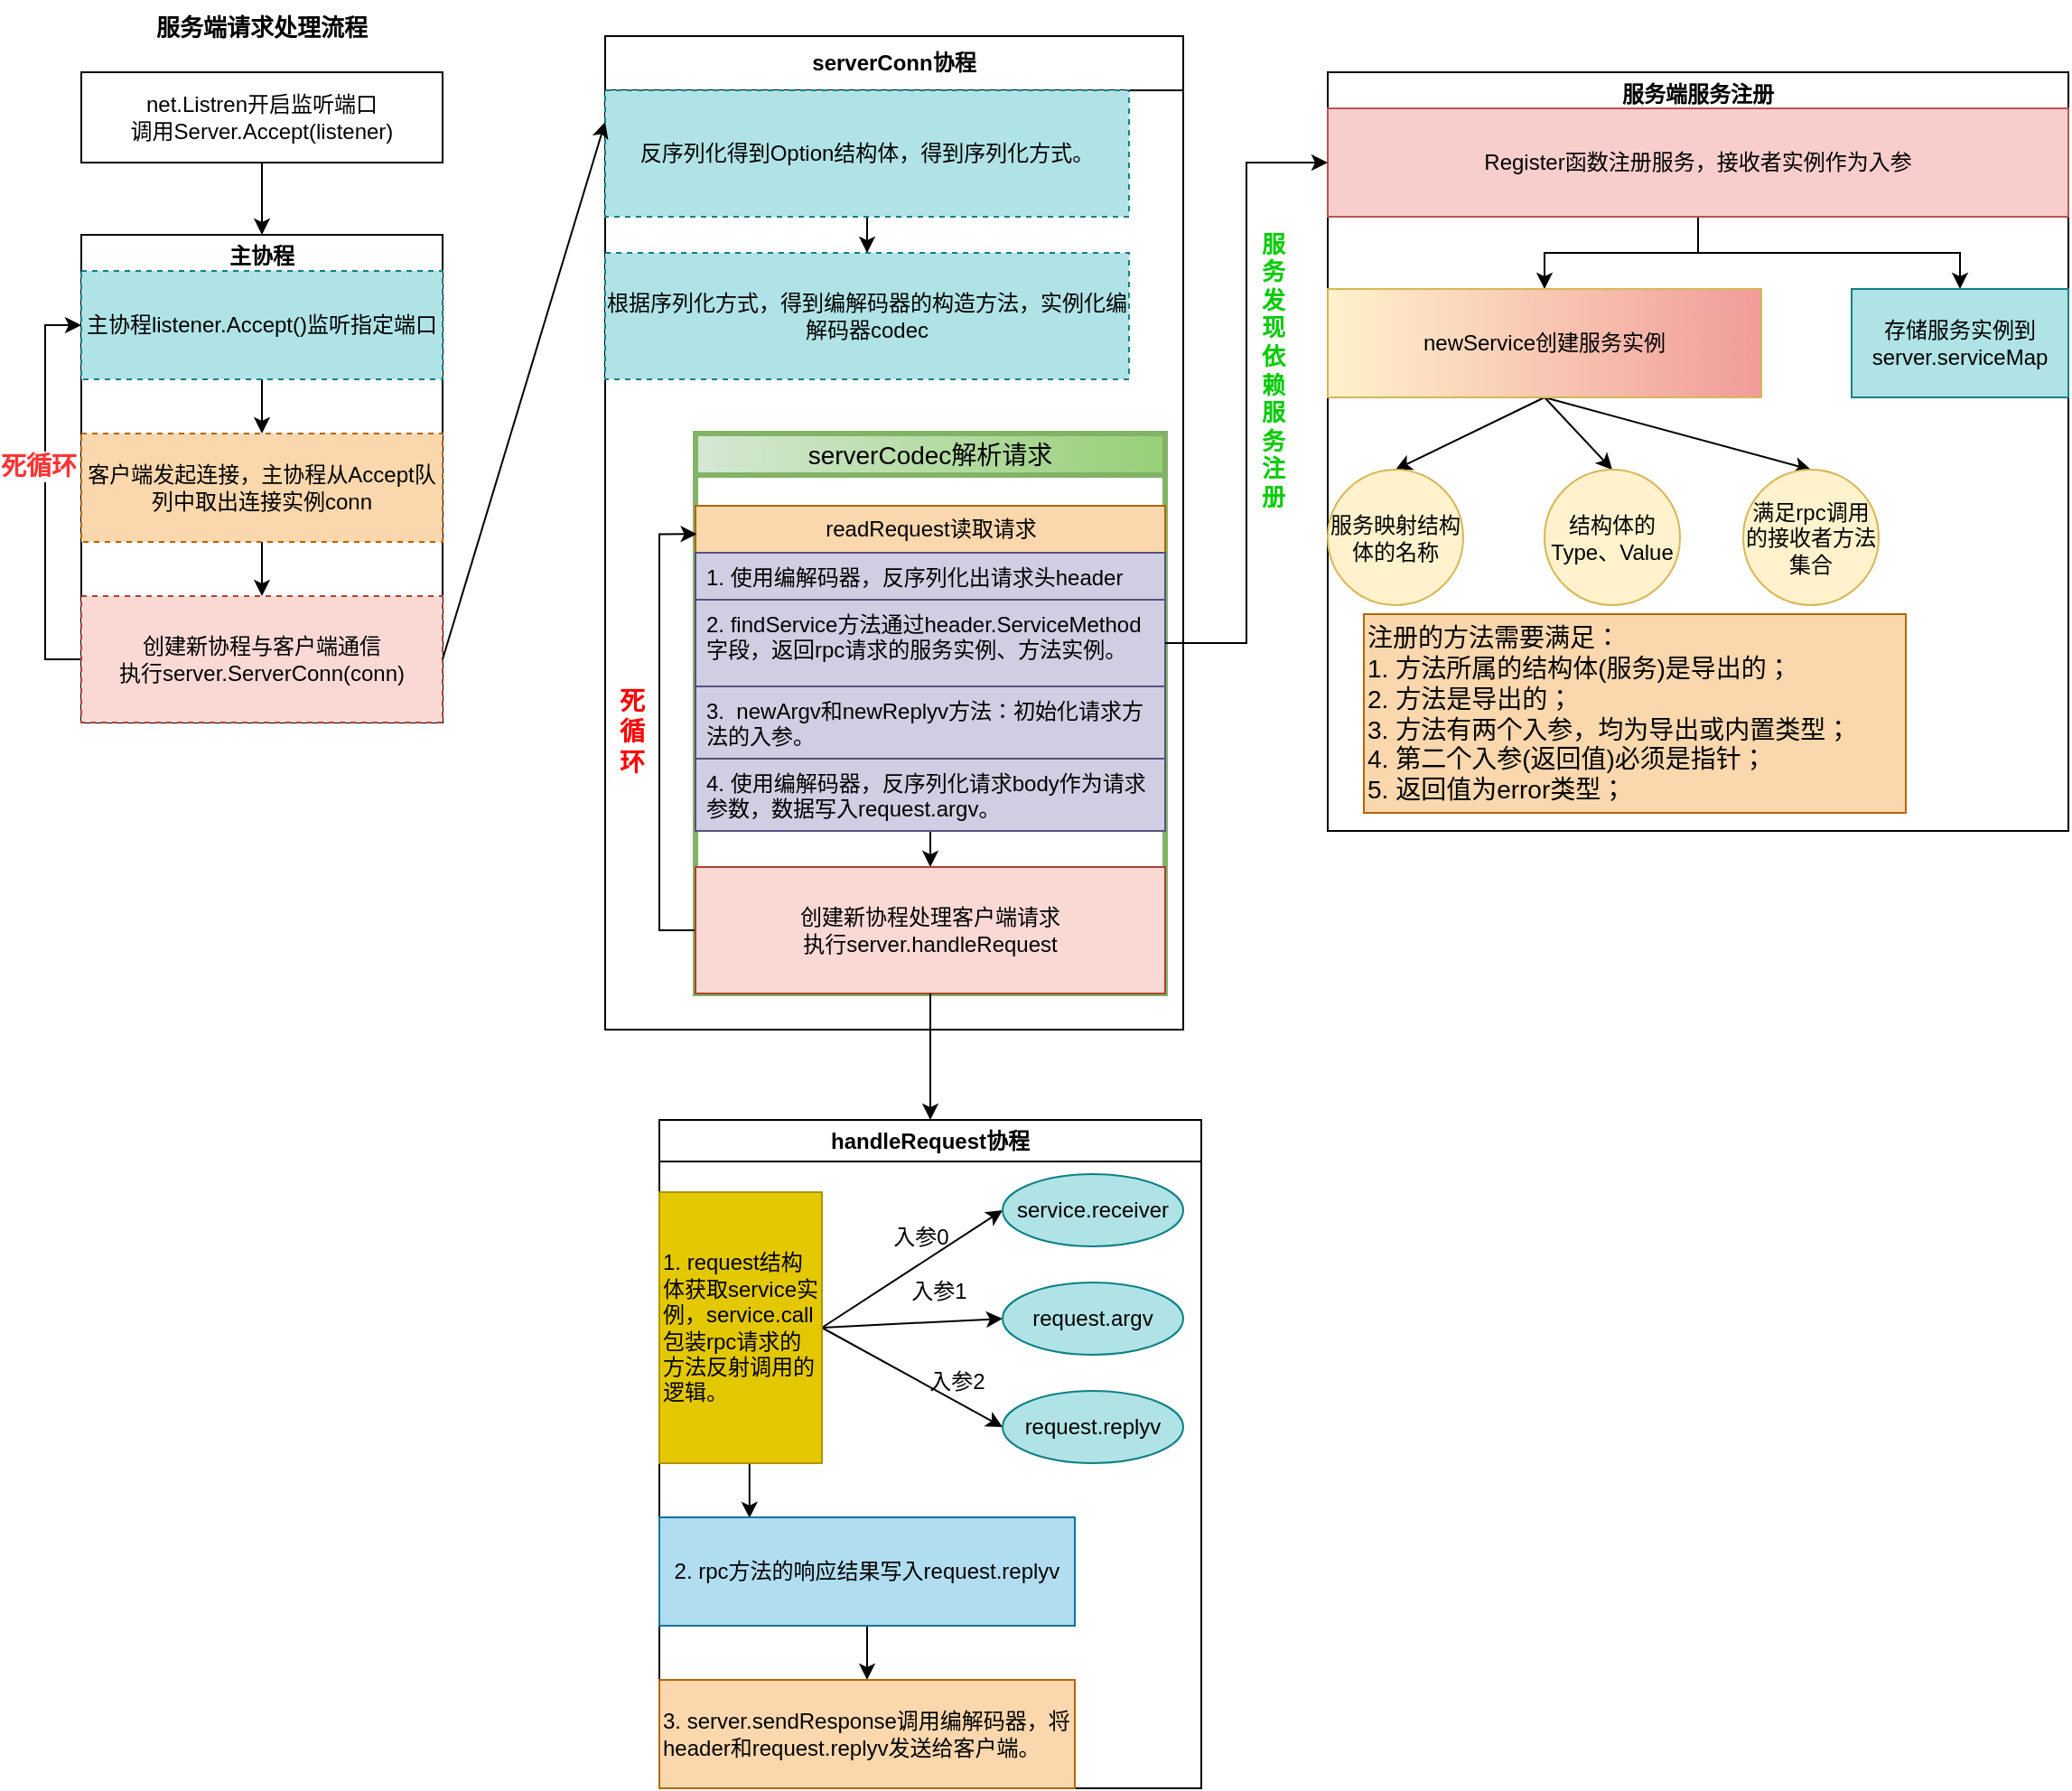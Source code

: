 <mxfile version="21.2.1" type="github">
  <diagram name="Page-1" id="2YBvvXClWsGukQMizWep">
    <mxGraphModel dx="1050" dy="1725" grid="1" gridSize="10" guides="1" tooltips="1" connect="1" arrows="1" fold="1" page="1" pageScale="1" pageWidth="850" pageHeight="1100" math="0" shadow="0">
      <root>
        <mxCell id="0" />
        <mxCell id="1" parent="0" />
        <mxCell id="AKxP44dEs1LPNEmno9JI-61" style="edgeStyle=orthogonalEdgeStyle;rounded=0;orthogonalLoop=1;jettySize=auto;html=1;exitX=0.5;exitY=1;exitDx=0;exitDy=0;fontSize=14;fontColor=#FF3333;" parent="1" source="AKxP44dEs1LPNEmno9JI-1" target="AKxP44dEs1LPNEmno9JI-43" edge="1">
          <mxGeometry relative="1" as="geometry" />
        </mxCell>
        <mxCell id="AKxP44dEs1LPNEmno9JI-1" value="net.Listren开启监听端口&lt;br&gt;调用Server.Accept(listener)" style="rounded=0;whiteSpace=wrap;html=1;" parent="1" vertex="1">
          <mxGeometry x="90" y="30" width="200" height="50" as="geometry" />
        </mxCell>
        <mxCell id="AKxP44dEs1LPNEmno9JI-2" value="服务端请求处理流程" style="text;html=1;strokeColor=none;fillColor=none;align=center;verticalAlign=middle;whiteSpace=wrap;rounded=0;fontStyle=1;fontSize=13;" parent="1" vertex="1">
          <mxGeometry x="110" y="-10" width="160" height="30" as="geometry" />
        </mxCell>
        <mxCell id="AKxP44dEs1LPNEmno9JI-8" value="服务端服务注册" style="swimlane;startSize=23;" parent="1" vertex="1">
          <mxGeometry x="780" y="30" width="410" height="420" as="geometry">
            <mxRectangle x="-390" y="-10" width="120" height="30" as="alternateBounds" />
          </mxGeometry>
        </mxCell>
        <mxCell id="AKxP44dEs1LPNEmno9JI-17" style="edgeStyle=orthogonalEdgeStyle;rounded=0;orthogonalLoop=1;jettySize=auto;html=1;exitX=0.5;exitY=1;exitDx=0;exitDy=0;" parent="AKxP44dEs1LPNEmno9JI-8" source="AKxP44dEs1LPNEmno9JI-11" target="AKxP44dEs1LPNEmno9JI-16" edge="1">
          <mxGeometry relative="1" as="geometry" />
        </mxCell>
        <mxCell id="AKxP44dEs1LPNEmno9JI-20" style="edgeStyle=orthogonalEdgeStyle;rounded=0;orthogonalLoop=1;jettySize=auto;html=1;exitX=0.5;exitY=1;exitDx=0;exitDy=0;entryX=0.5;entryY=0;entryDx=0;entryDy=0;" parent="AKxP44dEs1LPNEmno9JI-8" source="AKxP44dEs1LPNEmno9JI-11" target="AKxP44dEs1LPNEmno9JI-19" edge="1">
          <mxGeometry relative="1" as="geometry" />
        </mxCell>
        <mxCell id="AKxP44dEs1LPNEmno9JI-11" value="Register函数注册服务，接收者实例作为入参" style="rounded=0;whiteSpace=wrap;html=1;fillColor=#f8cecc;strokeColor=#b85450;gradientColor=none;gradientDirection=east;" parent="AKxP44dEs1LPNEmno9JI-8" vertex="1">
          <mxGeometry y="20" width="410" height="60" as="geometry" />
        </mxCell>
        <mxCell id="AKxP44dEs1LPNEmno9JI-24" style="rounded=0;orthogonalLoop=1;jettySize=auto;html=1;exitX=0.5;exitY=1;exitDx=0;exitDy=0;entryX=0.5;entryY=0;entryDx=0;entryDy=0;" parent="AKxP44dEs1LPNEmno9JI-8" source="AKxP44dEs1LPNEmno9JI-16" target="AKxP44dEs1LPNEmno9JI-23" edge="1">
          <mxGeometry relative="1" as="geometry" />
        </mxCell>
        <mxCell id="AKxP44dEs1LPNEmno9JI-26" style="edgeStyle=none;rounded=0;orthogonalLoop=1;jettySize=auto;html=1;exitX=0.5;exitY=1;exitDx=0;exitDy=0;entryX=0.5;entryY=0;entryDx=0;entryDy=0;" parent="AKxP44dEs1LPNEmno9JI-8" source="AKxP44dEs1LPNEmno9JI-16" target="AKxP44dEs1LPNEmno9JI-25" edge="1">
          <mxGeometry relative="1" as="geometry" />
        </mxCell>
        <mxCell id="AKxP44dEs1LPNEmno9JI-28" style="edgeStyle=none;rounded=0;orthogonalLoop=1;jettySize=auto;html=1;exitX=0.5;exitY=1;exitDx=0;exitDy=0;entryX=0.5;entryY=0;entryDx=0;entryDy=0;" parent="AKxP44dEs1LPNEmno9JI-8" source="AKxP44dEs1LPNEmno9JI-16" target="AKxP44dEs1LPNEmno9JI-27" edge="1">
          <mxGeometry relative="1" as="geometry" />
        </mxCell>
        <mxCell id="AKxP44dEs1LPNEmno9JI-16" value="newService创建服务实例" style="rounded=0;whiteSpace=wrap;html=1;gradientDirection=east;fillColor=#fff2cc;strokeColor=#d6b656;gradientColor=#F19C99;" parent="AKxP44dEs1LPNEmno9JI-8" vertex="1">
          <mxGeometry y="120" width="240" height="60" as="geometry" />
        </mxCell>
        <mxCell id="AKxP44dEs1LPNEmno9JI-19" value="存储服务实例到server.serviceMap" style="rounded=0;whiteSpace=wrap;html=1;gradientDirection=east;fillColor=#b0e3e6;strokeColor=#0e8088;" parent="AKxP44dEs1LPNEmno9JI-8" vertex="1">
          <mxGeometry x="290" y="120" width="120" height="60" as="geometry" />
        </mxCell>
        <mxCell id="AKxP44dEs1LPNEmno9JI-23" value="服务映射结构体的名称" style="ellipse;whiteSpace=wrap;html=1;aspect=fixed;gradientDirection=east;fillColor=#fff2cc;strokeColor=#d6b656;" parent="AKxP44dEs1LPNEmno9JI-8" vertex="1">
          <mxGeometry y="220" width="75" height="75" as="geometry" />
        </mxCell>
        <mxCell id="AKxP44dEs1LPNEmno9JI-25" value="结构体的Type、Value" style="ellipse;whiteSpace=wrap;html=1;aspect=fixed;gradientDirection=east;fillColor=#fff2cc;strokeColor=#d6b656;" parent="AKxP44dEs1LPNEmno9JI-8" vertex="1">
          <mxGeometry x="120" y="220" width="75" height="75" as="geometry" />
        </mxCell>
        <mxCell id="AKxP44dEs1LPNEmno9JI-27" value="满足rpc调用的接收者方法集合" style="ellipse;whiteSpace=wrap;html=1;aspect=fixed;gradientDirection=east;fillColor=#fff2cc;strokeColor=#d6b656;" parent="AKxP44dEs1LPNEmno9JI-8" vertex="1">
          <mxGeometry x="230" y="220" width="75" height="75" as="geometry" />
        </mxCell>
        <mxCell id="AKxP44dEs1LPNEmno9JI-31" value="注册的方法需要满足：&lt;br style=&quot;font-size: 14px;&quot;&gt;1. 方法所属的结构体(服务)是导出的；&lt;br style=&quot;font-size: 14px;&quot;&gt;2. 方法是导出的；&lt;br style=&quot;font-size: 14px;&quot;&gt;3. 方法有两个入参，均为导出或内置类型；&lt;br style=&quot;font-size: 14px;&quot;&gt;4. 第二个入参(返回值)必须是指针；&lt;br style=&quot;font-size: 14px;&quot;&gt;5. 返回值为error类型；" style="text;html=1;strokeColor=#b46504;fillColor=#fad7ac;align=left;verticalAlign=middle;whiteSpace=wrap;rounded=0;fontSize=14;" parent="AKxP44dEs1LPNEmno9JI-8" vertex="1">
          <mxGeometry x="20" y="300" width="300" height="110" as="geometry" />
        </mxCell>
        <mxCell id="AKxP44dEs1LPNEmno9JI-32" style="edgeStyle=none;rounded=0;orthogonalLoop=1;jettySize=auto;html=1;exitX=0.75;exitY=0;exitDx=0;exitDy=0;fontSize=14;" parent="AKxP44dEs1LPNEmno9JI-8" source="AKxP44dEs1LPNEmno9JI-11" target="AKxP44dEs1LPNEmno9JI-11" edge="1">
          <mxGeometry relative="1" as="geometry" />
        </mxCell>
        <mxCell id="AKxP44dEs1LPNEmno9JI-43" value="主协程" style="swimlane;whiteSpace=wrap;html=1;fontSize=12;gradientDirection=east;fillColor=none;" parent="1" vertex="1">
          <mxGeometry x="90" y="120" width="200" height="270" as="geometry" />
        </mxCell>
        <mxCell id="AKxP44dEs1LPNEmno9JI-49" value="" style="edgeStyle=orthogonalEdgeStyle;rounded=0;orthogonalLoop=1;jettySize=auto;html=1;fontSize=12;fontColor=#000000;" parent="AKxP44dEs1LPNEmno9JI-43" source="AKxP44dEs1LPNEmno9JI-46" target="AKxP44dEs1LPNEmno9JI-48" edge="1">
          <mxGeometry relative="1" as="geometry" />
        </mxCell>
        <mxCell id="AKxP44dEs1LPNEmno9JI-46" value="主协程listener.Accept()监听指定端口" style="whiteSpace=wrap;html=1;fontSize=12;gradientDirection=east;fillColor=#b0e3e6;strokeColor=#0e8088;dashed=1;" parent="AKxP44dEs1LPNEmno9JI-43" vertex="1">
          <mxGeometry y="20" width="200" height="60" as="geometry" />
        </mxCell>
        <mxCell id="AKxP44dEs1LPNEmno9JI-51" value="" style="edgeStyle=orthogonalEdgeStyle;rounded=0;orthogonalLoop=1;jettySize=auto;html=1;fontSize=12;fontColor=#000000;" parent="AKxP44dEs1LPNEmno9JI-43" source="AKxP44dEs1LPNEmno9JI-48" target="AKxP44dEs1LPNEmno9JI-50" edge="1">
          <mxGeometry relative="1" as="geometry" />
        </mxCell>
        <mxCell id="AKxP44dEs1LPNEmno9JI-48" value="客户端发起连接，主协程从Accept队列中取出连接实例conn" style="whiteSpace=wrap;html=1;fontSize=12;gradientDirection=east;dashed=1;fillColor=#fad7ac;strokeColor=#b46504;" parent="AKxP44dEs1LPNEmno9JI-43" vertex="1">
          <mxGeometry y="110" width="200" height="60" as="geometry" />
        </mxCell>
        <mxCell id="AKxP44dEs1LPNEmno9JI-59" style="edgeStyle=orthogonalEdgeStyle;rounded=0;orthogonalLoop=1;jettySize=auto;html=1;exitX=0;exitY=0.5;exitDx=0;exitDy=0;entryX=0;entryY=0.5;entryDx=0;entryDy=0;fontSize=12;fontColor=#000000;" parent="AKxP44dEs1LPNEmno9JI-43" source="AKxP44dEs1LPNEmno9JI-50" target="AKxP44dEs1LPNEmno9JI-46" edge="1">
          <mxGeometry relative="1" as="geometry" />
        </mxCell>
        <mxCell id="AKxP44dEs1LPNEmno9JI-60" value="死循环" style="edgeLabel;html=1;align=center;verticalAlign=middle;resizable=0;points=[];fontSize=14;fontColor=#FF3333;fontStyle=1" parent="AKxP44dEs1LPNEmno9JI-59" vertex="1" connectable="0">
          <mxGeometry x="0.131" y="4" relative="1" as="geometry">
            <mxPoint as="offset" />
          </mxGeometry>
        </mxCell>
        <mxCell id="AKxP44dEs1LPNEmno9JI-50" value="创建新协程与客户端通信&lt;br&gt;执行server.ServerConn(conn)&lt;br&gt;" style="whiteSpace=wrap;html=1;fontSize=12;gradientDirection=east;fillColor=#fad9d5;strokeColor=#ae4132;dashed=1;" parent="AKxP44dEs1LPNEmno9JI-43" vertex="1">
          <mxGeometry y="200" width="200" height="70" as="geometry" />
        </mxCell>
        <mxCell id="AKxP44dEs1LPNEmno9JI-52" value="serverConn协程" style="swimlane;whiteSpace=wrap;html=1;fontSize=12;gradientDirection=east;fillColor=none;startSize=30;" parent="1" vertex="1">
          <mxGeometry x="380" y="10" width="320" height="550" as="geometry" />
        </mxCell>
        <mxCell id="AKxP44dEs1LPNEmno9JI-66" value="" style="edgeStyle=orthogonalEdgeStyle;rounded=0;orthogonalLoop=1;jettySize=auto;html=1;fontSize=14;fontColor=#FF3333;" parent="AKxP44dEs1LPNEmno9JI-52" source="AKxP44dEs1LPNEmno9JI-54" target="AKxP44dEs1LPNEmno9JI-65" edge="1">
          <mxGeometry relative="1" as="geometry" />
        </mxCell>
        <mxCell id="AKxP44dEs1LPNEmno9JI-54" value="反序列化得到Option结构体，得到序列化方式。" style="whiteSpace=wrap;html=1;fontSize=12;gradientDirection=east;fillColor=#b0e3e6;strokeColor=#0e8088;dashed=1;" parent="AKxP44dEs1LPNEmno9JI-52" vertex="1">
          <mxGeometry y="30" width="290" height="70" as="geometry" />
        </mxCell>
        <mxCell id="AKxP44dEs1LPNEmno9JI-65" value="根据序列化方式，得到编解码器的构造方法，实例化编解码器codec" style="whiteSpace=wrap;html=1;fontSize=12;gradientDirection=east;fillColor=#b0e3e6;strokeColor=#0e8088;dashed=1;" parent="AKxP44dEs1LPNEmno9JI-52" vertex="1">
          <mxGeometry y="120" width="290" height="70" as="geometry" />
        </mxCell>
        <mxCell id="AKxP44dEs1LPNEmno9JI-72" value="serverCodec解析请求" style="swimlane;whiteSpace=wrap;html=1;fontSize=14;gradientDirection=east;fontStyle=0;fillColor=#d5e8d4;strokeColor=#82b366;gradientColor=#97d077;strokeWidth=3;" parent="AKxP44dEs1LPNEmno9JI-52" vertex="1">
          <mxGeometry x="50" y="220" width="260" height="310" as="geometry" />
        </mxCell>
        <mxCell id="AKxP44dEs1LPNEmno9JI-81" style="edgeStyle=orthogonalEdgeStyle;rounded=0;orthogonalLoop=1;jettySize=auto;html=1;exitX=0.5;exitY=1;exitDx=0;exitDy=0;entryX=0.5;entryY=0;entryDx=0;entryDy=0;fontSize=12;fontColor=#000000;" parent="AKxP44dEs1LPNEmno9JI-72" source="AKxP44dEs1LPNEmno9JI-75" target="AKxP44dEs1LPNEmno9JI-80" edge="1">
          <mxGeometry relative="1" as="geometry" />
        </mxCell>
        <mxCell id="AKxP44dEs1LPNEmno9JI-75" value="readRequest读取请求" style="swimlane;fontStyle=0;childLayout=stackLayout;horizontal=1;startSize=26;fillColor=#fad7ac;horizontalStack=0;resizeParent=1;resizeParentMax=0;resizeLast=0;collapsible=1;marginBottom=0;html=1;fontSize=12;strokeColor=#b46504;" parent="AKxP44dEs1LPNEmno9JI-72" vertex="1">
          <mxGeometry y="40" width="260" height="180" as="geometry" />
        </mxCell>
        <mxCell id="AKxP44dEs1LPNEmno9JI-76" value="1. 使用编解码器，反序列化出请求头header" style="text;strokeColor=#56517e;fillColor=#d0cee2;align=left;verticalAlign=top;spacingLeft=4;spacingRight=4;overflow=hidden;rotatable=0;points=[[0,0.5],[1,0.5]];portConstraint=eastwest;whiteSpace=wrap;html=1;fontSize=12;" parent="AKxP44dEs1LPNEmno9JI-75" vertex="1">
          <mxGeometry y="26" width="260" height="26" as="geometry" />
        </mxCell>
        <mxCell id="AKxP44dEs1LPNEmno9JI-77" value="2. findService方法通过header.ServiceMethod字段，返回rpc请求的服务实例、方法实例。" style="text;strokeColor=#56517e;fillColor=#d0cee2;align=left;verticalAlign=top;spacingLeft=4;spacingRight=4;overflow=hidden;rotatable=0;points=[[0,0.5],[1,0.5]];portConstraint=eastwest;whiteSpace=wrap;html=1;fontSize=12;" parent="AKxP44dEs1LPNEmno9JI-75" vertex="1">
          <mxGeometry y="52" width="260" height="48" as="geometry" />
        </mxCell>
        <mxCell id="AKxP44dEs1LPNEmno9JI-78" value="3.&amp;nbsp; newArgv和newReplyv方法：初始化请求方法的入参。" style="text;strokeColor=#56517e;fillColor=#d0cee2;align=left;verticalAlign=top;spacingLeft=4;spacingRight=4;overflow=hidden;rotatable=0;points=[[0,0.5],[1,0.5]];portConstraint=eastwest;whiteSpace=wrap;html=1;fontSize=12;" parent="AKxP44dEs1LPNEmno9JI-75" vertex="1">
          <mxGeometry y="100" width="260" height="40" as="geometry" />
        </mxCell>
        <mxCell id="AKxP44dEs1LPNEmno9JI-79" value="4. 使用编解码器，反序列化请求body作为请求参数，数据写入request.argv。" style="text;strokeColor=#56517e;fillColor=#d0cee2;align=left;verticalAlign=top;spacingLeft=4;spacingRight=4;overflow=hidden;rotatable=0;points=[[0,0.5],[1,0.5]];portConstraint=eastwest;whiteSpace=wrap;html=1;fontSize=12;" parent="AKxP44dEs1LPNEmno9JI-75" vertex="1">
          <mxGeometry y="140" width="260" height="40" as="geometry" />
        </mxCell>
        <mxCell id="yKGrDGmHO6eYACaC8qIR-1" style="edgeStyle=orthogonalEdgeStyle;rounded=0;orthogonalLoop=1;jettySize=auto;html=1;exitX=0;exitY=0.5;exitDx=0;exitDy=0;entryX=0.003;entryY=0.087;entryDx=0;entryDy=0;entryPerimeter=0;" edge="1" parent="AKxP44dEs1LPNEmno9JI-72" source="AKxP44dEs1LPNEmno9JI-80" target="AKxP44dEs1LPNEmno9JI-75">
          <mxGeometry relative="1" as="geometry" />
        </mxCell>
        <mxCell id="AKxP44dEs1LPNEmno9JI-80" value="创建新协程处理客户端请求&lt;br&gt;执行server.handleRequest" style="rounded=0;whiteSpace=wrap;html=1;fontSize=12;gradientDirection=east;fillColor=#fad9d5;strokeColor=#ae4132;" parent="AKxP44dEs1LPNEmno9JI-72" vertex="1">
          <mxGeometry y="240" width="260" height="70" as="geometry" />
        </mxCell>
        <mxCell id="AKxP44dEs1LPNEmno9JI-83" value="死循环" style="text;html=1;strokeColor=none;fillColor=none;align=center;verticalAlign=middle;whiteSpace=wrap;rounded=0;strokeWidth=3;fontSize=14;fontColor=#FF0000;fontStyle=1" parent="AKxP44dEs1LPNEmno9JI-52" vertex="1">
          <mxGeometry x="5" y="290" width="20" height="190" as="geometry" />
        </mxCell>
        <mxCell id="AKxP44dEs1LPNEmno9JI-84" style="rounded=0;orthogonalLoop=1;jettySize=auto;html=1;exitX=1;exitY=0.5;exitDx=0;exitDy=0;entryX=0;entryY=0.25;entryDx=0;entryDy=0;fontSize=14;fontColor=#FF0000;" parent="1" source="AKxP44dEs1LPNEmno9JI-50" target="AKxP44dEs1LPNEmno9JI-54" edge="1">
          <mxGeometry relative="1" as="geometry" />
        </mxCell>
        <mxCell id="yKGrDGmHO6eYACaC8qIR-2" style="edgeStyle=orthogonalEdgeStyle;rounded=0;orthogonalLoop=1;jettySize=auto;html=1;exitX=1;exitY=0.5;exitDx=0;exitDy=0;entryX=0;entryY=0.5;entryDx=0;entryDy=0;" edge="1" parent="1" source="AKxP44dEs1LPNEmno9JI-77" target="AKxP44dEs1LPNEmno9JI-11">
          <mxGeometry relative="1" as="geometry" />
        </mxCell>
        <mxCell id="yKGrDGmHO6eYACaC8qIR-3" value="服务发现依赖服务注册" style="text;html=1;strokeColor=none;fillColor=none;align=center;verticalAlign=middle;whiteSpace=wrap;rounded=0;strokeWidth=3;fontSize=13;fontColor=#00CC00;fontStyle=1" vertex="1" parent="1">
          <mxGeometry x="740" y="100" width="20" height="190" as="geometry" />
        </mxCell>
        <mxCell id="yKGrDGmHO6eYACaC8qIR-15" value="handleRequest协程" style="swimlane;whiteSpace=wrap;html=1;" vertex="1" parent="1">
          <mxGeometry x="410" y="610" width="300" height="370" as="geometry" />
        </mxCell>
        <mxCell id="yKGrDGmHO6eYACaC8qIR-28" style="rounded=0;orthogonalLoop=1;jettySize=auto;html=1;exitX=1;exitY=0.5;exitDx=0;exitDy=0;entryX=0;entryY=0.5;entryDx=0;entryDy=0;" edge="1" parent="yKGrDGmHO6eYACaC8qIR-15" source="yKGrDGmHO6eYACaC8qIR-16" target="yKGrDGmHO6eYACaC8qIR-25">
          <mxGeometry relative="1" as="geometry" />
        </mxCell>
        <mxCell id="yKGrDGmHO6eYACaC8qIR-29" style="rounded=0;orthogonalLoop=1;jettySize=auto;html=1;exitX=1;exitY=0.5;exitDx=0;exitDy=0;entryX=0;entryY=0.5;entryDx=0;entryDy=0;" edge="1" parent="yKGrDGmHO6eYACaC8qIR-15" source="yKGrDGmHO6eYACaC8qIR-16" target="yKGrDGmHO6eYACaC8qIR-26">
          <mxGeometry relative="1" as="geometry" />
        </mxCell>
        <mxCell id="yKGrDGmHO6eYACaC8qIR-30" style="rounded=0;orthogonalLoop=1;jettySize=auto;html=1;exitX=1;exitY=0.5;exitDx=0;exitDy=0;entryX=0;entryY=0.5;entryDx=0;entryDy=0;" edge="1" parent="yKGrDGmHO6eYACaC8qIR-15" source="yKGrDGmHO6eYACaC8qIR-16" target="yKGrDGmHO6eYACaC8qIR-27">
          <mxGeometry relative="1" as="geometry" />
        </mxCell>
        <mxCell id="yKGrDGmHO6eYACaC8qIR-36" style="edgeStyle=orthogonalEdgeStyle;rounded=0;orthogonalLoop=1;jettySize=auto;html=1;exitX=0.5;exitY=1;exitDx=0;exitDy=0;entryX=0.217;entryY=0.007;entryDx=0;entryDy=0;entryPerimeter=0;" edge="1" parent="yKGrDGmHO6eYACaC8qIR-15" source="yKGrDGmHO6eYACaC8qIR-16" target="yKGrDGmHO6eYACaC8qIR-34">
          <mxGeometry relative="1" as="geometry" />
        </mxCell>
        <mxCell id="yKGrDGmHO6eYACaC8qIR-16" value="1. request结构体获取service实例，service.call包装rpc请求的方法反射调用的逻辑。" style="rounded=0;whiteSpace=wrap;html=1;align=left;fillColor=#e3c800;strokeColor=#B09500;fontColor=#000000;" vertex="1" parent="yKGrDGmHO6eYACaC8qIR-15">
          <mxGeometry y="40" width="90" height="150" as="geometry" />
        </mxCell>
        <mxCell id="yKGrDGmHO6eYACaC8qIR-25" value="service.receiver" style="ellipse;whiteSpace=wrap;html=1;align=center;fillColor=#b0e3e6;strokeColor=#0e8088;" vertex="1" parent="yKGrDGmHO6eYACaC8qIR-15">
          <mxGeometry x="190" y="30" width="100" height="40" as="geometry" />
        </mxCell>
        <mxCell id="yKGrDGmHO6eYACaC8qIR-27" value="request.replyv" style="ellipse;whiteSpace=wrap;html=1;align=center;fillColor=#b0e3e6;strokeColor=#0e8088;" vertex="1" parent="yKGrDGmHO6eYACaC8qIR-15">
          <mxGeometry x="190" y="150" width="100" height="40" as="geometry" />
        </mxCell>
        <mxCell id="yKGrDGmHO6eYACaC8qIR-26" value="request.argv" style="ellipse;whiteSpace=wrap;html=1;align=center;fillColor=#b0e3e6;strokeColor=#0e8088;" vertex="1" parent="yKGrDGmHO6eYACaC8qIR-15">
          <mxGeometry x="190" y="90" width="100" height="40" as="geometry" />
        </mxCell>
        <mxCell id="yKGrDGmHO6eYACaC8qIR-31" value="入参0" style="text;html=1;strokeColor=none;fillColor=none;align=center;verticalAlign=middle;whiteSpace=wrap;rounded=0;" vertex="1" parent="yKGrDGmHO6eYACaC8qIR-15">
          <mxGeometry x="110" y="50" width="70" height="30" as="geometry" />
        </mxCell>
        <mxCell id="yKGrDGmHO6eYACaC8qIR-32" value="入参1" style="text;html=1;strokeColor=none;fillColor=none;align=center;verticalAlign=middle;whiteSpace=wrap;rounded=0;" vertex="1" parent="yKGrDGmHO6eYACaC8qIR-15">
          <mxGeometry x="120" y="80" width="70" height="30" as="geometry" />
        </mxCell>
        <mxCell id="yKGrDGmHO6eYACaC8qIR-33" value="入参2" style="text;html=1;strokeColor=none;fillColor=none;align=center;verticalAlign=middle;whiteSpace=wrap;rounded=0;" vertex="1" parent="yKGrDGmHO6eYACaC8qIR-15">
          <mxGeometry x="130" y="130" width="70" height="30" as="geometry" />
        </mxCell>
        <mxCell id="yKGrDGmHO6eYACaC8qIR-38" style="edgeStyle=orthogonalEdgeStyle;rounded=0;orthogonalLoop=1;jettySize=auto;html=1;exitX=0.5;exitY=1;exitDx=0;exitDy=0;entryX=0.5;entryY=0;entryDx=0;entryDy=0;" edge="1" parent="yKGrDGmHO6eYACaC8qIR-15" source="yKGrDGmHO6eYACaC8qIR-34" target="yKGrDGmHO6eYACaC8qIR-37">
          <mxGeometry relative="1" as="geometry" />
        </mxCell>
        <mxCell id="yKGrDGmHO6eYACaC8qIR-34" value="2. rpc方法的响应结果写入request.replyv" style="rounded=0;whiteSpace=wrap;html=1;fillColor=#b1ddf0;strokeColor=#10739e;" vertex="1" parent="yKGrDGmHO6eYACaC8qIR-15">
          <mxGeometry y="220" width="230" height="60" as="geometry" />
        </mxCell>
        <mxCell id="yKGrDGmHO6eYACaC8qIR-37" value="3. server.sendResponse调用编解码器，将header和request.replyv发送给客户端。" style="rounded=0;whiteSpace=wrap;html=1;align=left;fillColor=#fad7ac;strokeColor=#b46504;" vertex="1" parent="yKGrDGmHO6eYACaC8qIR-15">
          <mxGeometry y="310" width="230" height="60" as="geometry" />
        </mxCell>
        <mxCell id="yKGrDGmHO6eYACaC8qIR-39" style="edgeStyle=orthogonalEdgeStyle;rounded=0;orthogonalLoop=1;jettySize=auto;html=1;exitX=0.5;exitY=1;exitDx=0;exitDy=0;" edge="1" parent="1" source="AKxP44dEs1LPNEmno9JI-80" target="yKGrDGmHO6eYACaC8qIR-15">
          <mxGeometry relative="1" as="geometry" />
        </mxCell>
      </root>
    </mxGraphModel>
  </diagram>
</mxfile>
